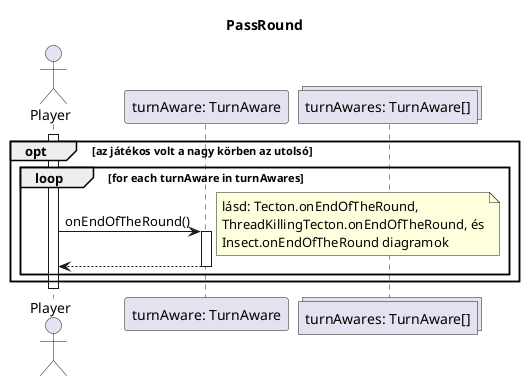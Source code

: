 @startuml

title PassRound

actor "Player" as player
participant "turnAware: TurnAware" as ta
collections "turnAwares: TurnAware[]" as tas

activate player

opt az játékos volt a nagy körben az utolsó
	loop for each turnAware in turnAwares
		player -> ta: onEndOfTheRound()
		note right: lásd: Tecton.onEndOfTheRound,\nThreadKillingTecton.onEndOfTheRound, és\nInsect.onEndOfTheRound diagramok
		activate ta

		player <-- ta
		deactivate ta
	end
end

deactivate player

@enduml